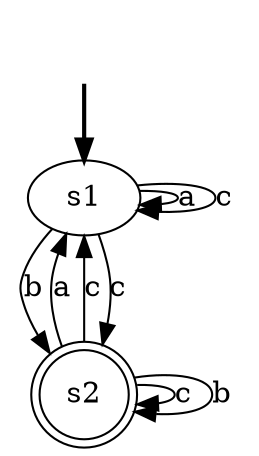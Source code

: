 digraph {
	fake0 [style=invisible]
	s2 [shape=doublecircle]
	s1 [root=true]
	fake0 -> s1 [style=bold]
	s2 -> s1 [label=a]
	s2 -> s2 [label=c]
	s2 -> s1 [label=c]
	s2 -> s2 [label=b]
	s1 -> s1 [label=a]
	s1 -> s2 [label=c]
	s1 -> s1 [label=c]
	s1 -> s2 [label=b]
}

